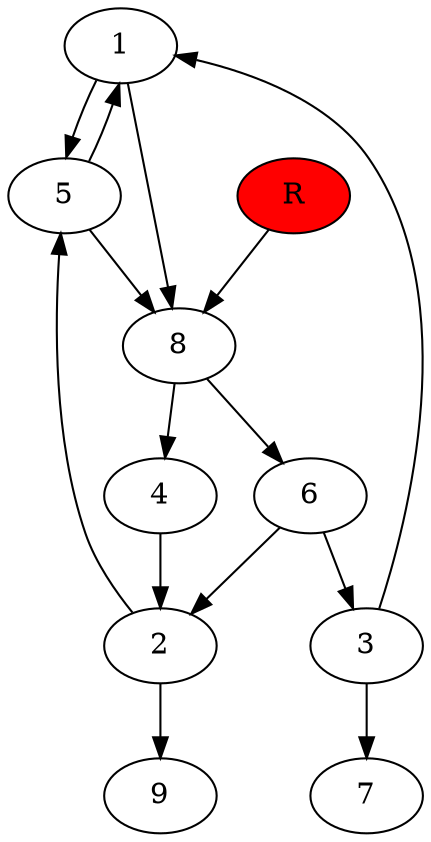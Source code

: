 digraph prb25930 {
	1
	2
	3
	4
	5
	6
	7
	8
	R [fillcolor="#ff0000" style=filled]
	1 -> 5
	1 -> 8
	2 -> 5
	2 -> 9
	3 -> 1
	3 -> 7
	4 -> 2
	5 -> 1
	5 -> 8
	6 -> 2
	6 -> 3
	8 -> 4
	8 -> 6
	R -> 8
}
